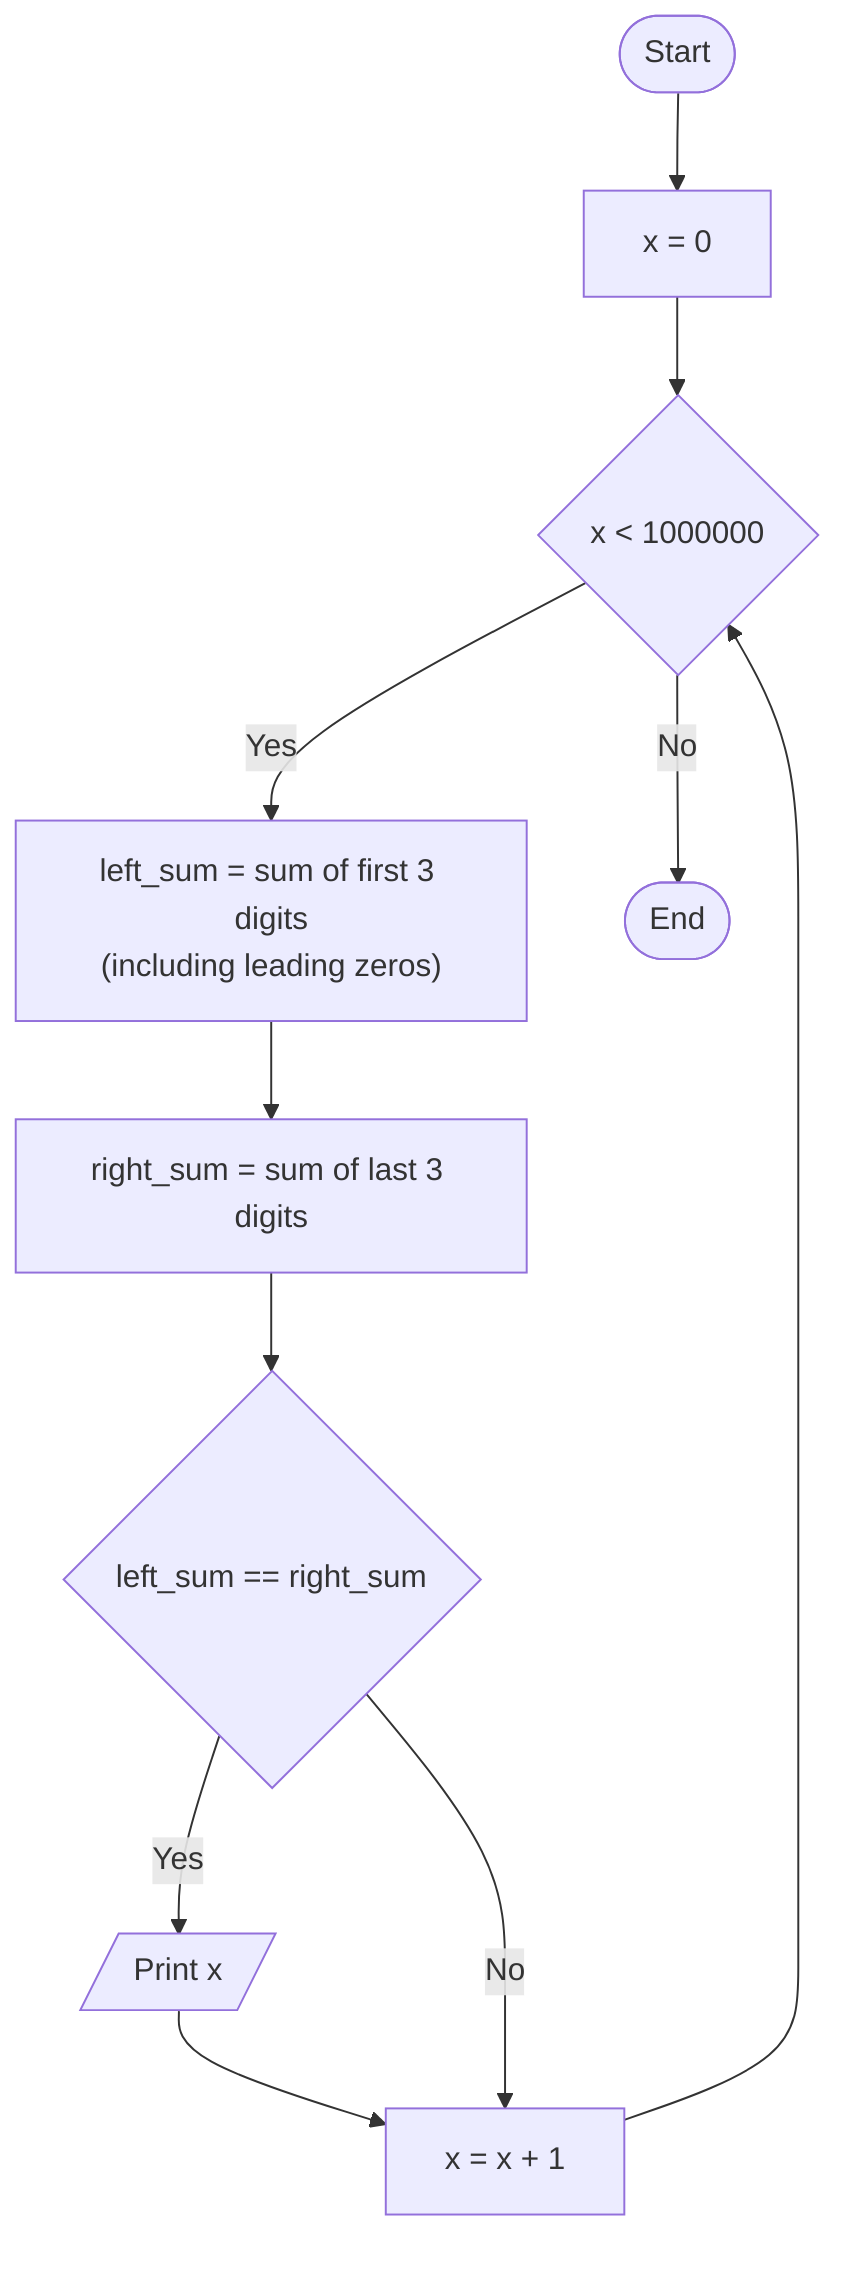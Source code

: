 graph TD
    Start([Start]) --> x[x = 0]
    x --> while{x < 1000000}
    while --> |Yes| left["left_sum = sum of first 3 digits<br>(including leading zeros)"]
    left --> right["right_sum = sum of last 3 digits"]
    right --> compare{left_sum == right_sum}
    compare --> |Yes| print[/Print x/] --> increment
    compare --> |No| increment["x = x + 1"]
    while --> |No| End([End])
    increment --> while